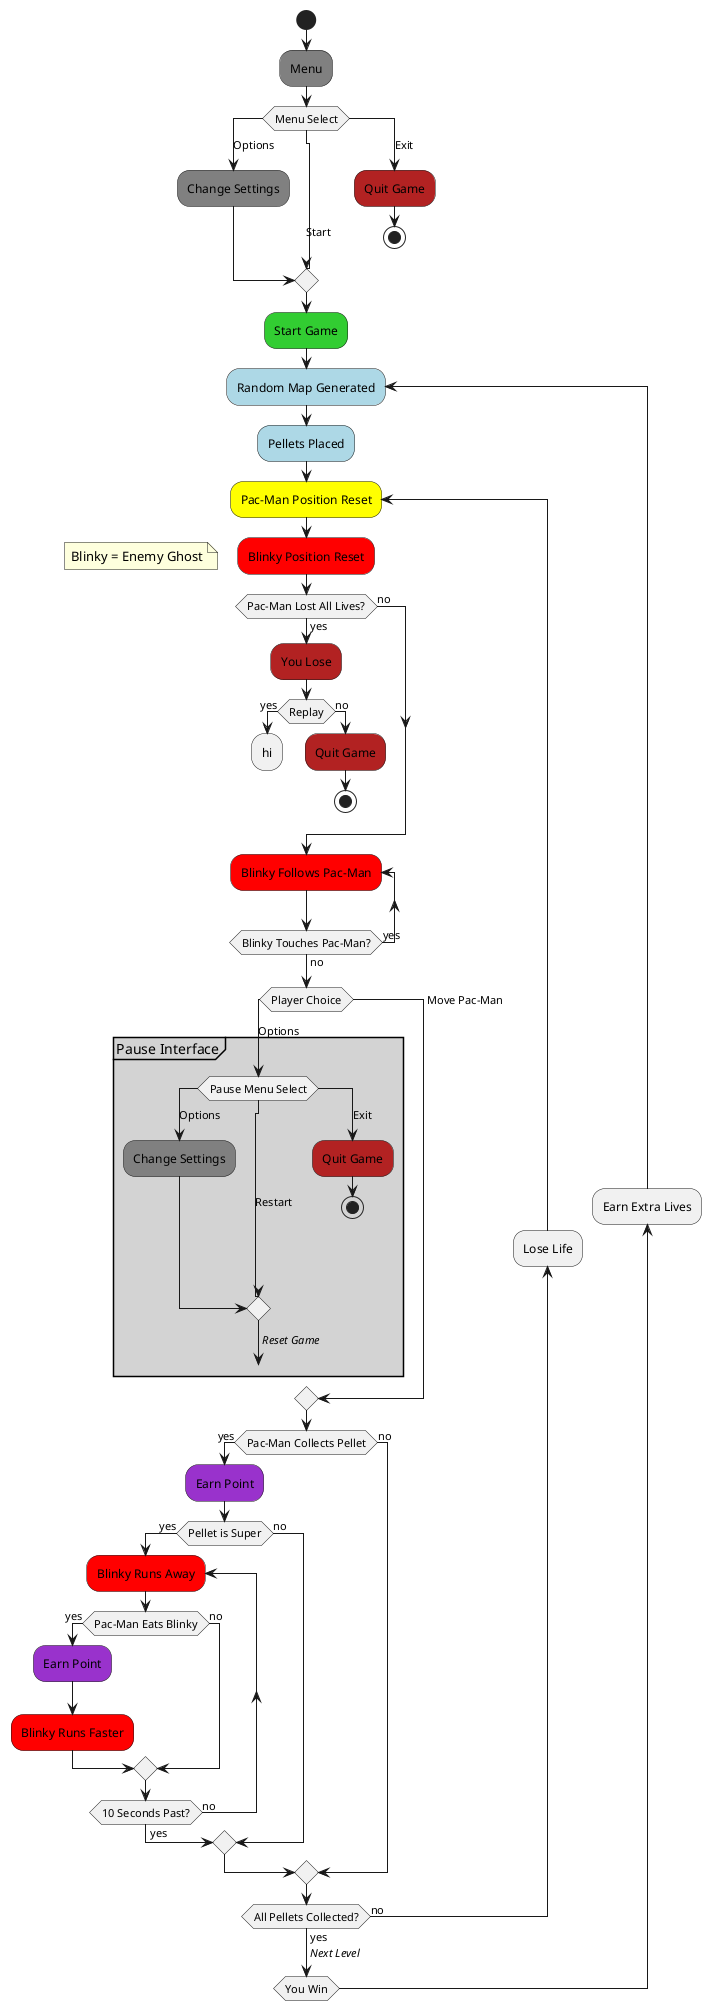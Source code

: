 @startuml
!pragma useVerticalIf on
start
#Gray:Menu;
	switch(Menu Select)
		case (Options)
			#Gray:Change Settings;
		case (Start)
		case (Exit)
			#FireBrick:Quit Game;
			stop
	endswitch

#LimeGreen:Start Game;
	#LightBlue:repeat :Random Map Generated;
	#LightBlue:Pellets Placed;
	#Yellow:repeat :Pac-Man Position Reset;
	#Red:Blinky Position Reset;
		floating note: Blinky = Enemy Ghost
	if (Pac-Man Lost All Lives?) then (yes)
		#FireBrick:You Lose;
		if(Replay) then (yes)
			:hi;
			detach
		else (no)
			#FireBrick:Quit Game;
			stop;
		endif
	else (no)
	endif
	#Red:repeat :Blinky Follows Pac-Man;
	repeat while (Blinky Touches Pac-Man?) is (yes) not (no)
	switch(Player Choice)	
		case (Options)
		partition #LightGray "Pause Interface" {
			switch(Pause Menu Select)
				case (Options)
					#Gray:Change Settings;
				case (Restart)
				case (Exit)
					#FireBrick:Quit Game;
					stop
			endswitch
			->//Reset Game//;
			break;
		}
		case (Move Pac-Man)
	endswitch
	if (Pac-Man Collects Pellet) then (yes)
		#DarkOrchid:Earn Point;
		if(Pellet is Super) then (yes)
			#Red:repeat:Blinky Runs Away;
			if (Pac-Man Eats Blinky) then (yes)
				#DarkOrchid:Earn Point;
				#Red:Blinky Runs Faster;
			else (no)
				'space label only for alignment
			label sp_lab0
			endif
			repeat while (10 Seconds Past?) is (no) not (yes)
			
		else (no)
			label sp_lab0
			
		endif
	else (no)
		label sp_lab0
	endif
	backward:Lose Life;
	repeat while (All Pellets Collected?) is (no) not (yes)
	backward:Earn Extra Lives;
	->//Next Level//;
	repeat while (You Win);
	->//Next Level//;
	detach



@enduml